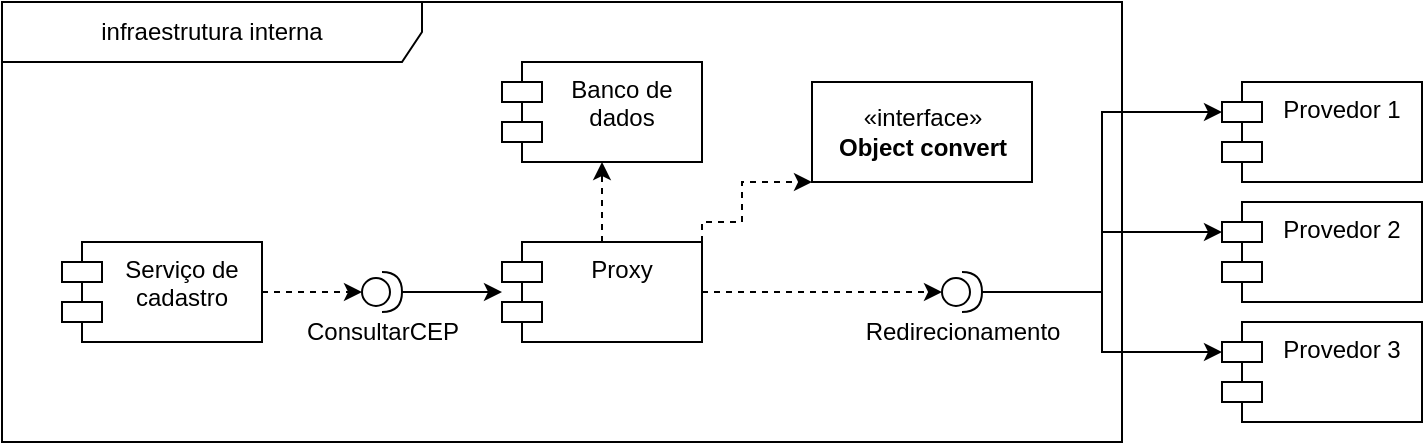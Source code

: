 <mxfile version="20.3.0" type="device"><diagram id="fxSfE1KXzIGB2BBrwlkR" name="Page-1"><mxGraphModel dx="981" dy="624" grid="0" gridSize="10" guides="1" tooltips="1" connect="1" arrows="1" fold="1" page="1" pageScale="1" pageWidth="850" pageHeight="1100" math="0" shadow="0"><root><mxCell id="0"/><mxCell id="1" parent="0"/><mxCell id="A2-wlrMh00pS_S9gX7-L-2" value="infraestrutura interna" style="shape=umlFrame;whiteSpace=wrap;html=1;width=210;height=30;" vertex="1" parent="1"><mxGeometry x="20" y="130" width="560" height="220" as="geometry"/></mxCell><mxCell id="A2-wlrMh00pS_S9gX7-L-10" style="edgeStyle=orthogonalEdgeStyle;rounded=0;orthogonalLoop=1;jettySize=auto;html=1;exitX=1;exitY=0.5;exitDx=0;exitDy=0;dashed=1;" edge="1" parent="1" source="A2-wlrMh00pS_S9gX7-L-1" target="A2-wlrMh00pS_S9gX7-L-9"><mxGeometry relative="1" as="geometry"/></mxCell><mxCell id="A2-wlrMh00pS_S9gX7-L-1" value="Serviço de &#10;cadastro" style="shape=module;align=left;spacingLeft=20;align=center;verticalAlign=top;" vertex="1" parent="1"><mxGeometry x="50" y="250" width="100" height="50" as="geometry"/></mxCell><mxCell id="A2-wlrMh00pS_S9gX7-L-12" style="edgeStyle=orthogonalEdgeStyle;rounded=0;orthogonalLoop=1;jettySize=auto;html=1;exitX=0.5;exitY=0;exitDx=0;exitDy=0;dashed=1;" edge="1" parent="1" source="A2-wlrMh00pS_S9gX7-L-3" target="A2-wlrMh00pS_S9gX7-L-6"><mxGeometry relative="1" as="geometry"/></mxCell><mxCell id="A2-wlrMh00pS_S9gX7-L-18" style="edgeStyle=orthogonalEdgeStyle;rounded=0;orthogonalLoop=1;jettySize=auto;html=1;exitX=1;exitY=0;exitDx=0;exitDy=0;entryX=0;entryY=1;entryDx=0;entryDy=0;dashed=1;" edge="1" parent="1" source="A2-wlrMh00pS_S9gX7-L-3" target="A2-wlrMh00pS_S9gX7-L-14"><mxGeometry relative="1" as="geometry"><Array as="points"><mxPoint x="370" y="240"/><mxPoint x="390" y="240"/><mxPoint x="390" y="220"/></Array></mxGeometry></mxCell><mxCell id="A2-wlrMh00pS_S9gX7-L-21" style="edgeStyle=orthogonalEdgeStyle;rounded=0;orthogonalLoop=1;jettySize=auto;html=1;entryX=0;entryY=0.5;entryDx=0;entryDy=0;entryPerimeter=0;dashed=1;" edge="1" parent="1" source="A2-wlrMh00pS_S9gX7-L-3" target="A2-wlrMh00pS_S9gX7-L-20"><mxGeometry relative="1" as="geometry"/></mxCell><mxCell id="A2-wlrMh00pS_S9gX7-L-3" value="Proxy" style="shape=module;align=left;spacingLeft=20;align=center;verticalAlign=top;" vertex="1" parent="1"><mxGeometry x="270" y="250" width="100" height="50" as="geometry"/></mxCell><mxCell id="A2-wlrMh00pS_S9gX7-L-6" value="Banco de &#10;dados" style="shape=module;align=left;spacingLeft=20;align=center;verticalAlign=top;" vertex="1" parent="1"><mxGeometry x="270" y="160" width="100" height="50" as="geometry"/></mxCell><mxCell id="A2-wlrMh00pS_S9gX7-L-11" style="edgeStyle=orthogonalEdgeStyle;rounded=0;orthogonalLoop=1;jettySize=auto;html=1;exitX=1;exitY=0.5;exitDx=0;exitDy=0;exitPerimeter=0;" edge="1" parent="1" source="A2-wlrMh00pS_S9gX7-L-9" target="A2-wlrMh00pS_S9gX7-L-3"><mxGeometry relative="1" as="geometry"/></mxCell><mxCell id="A2-wlrMh00pS_S9gX7-L-9" value="ConsultarCEP" style="shape=providedRequiredInterface;html=1;verticalLabelPosition=bottom;sketch=0;" vertex="1" parent="1"><mxGeometry x="200" y="265" width="20" height="20" as="geometry"/></mxCell><mxCell id="A2-wlrMh00pS_S9gX7-L-14" value="«interface»&lt;br&gt;&lt;b&gt;Object convert&lt;/b&gt;" style="html=1;" vertex="1" parent="1"><mxGeometry x="425" y="170" width="110" height="50" as="geometry"/></mxCell><mxCell id="A2-wlrMh00pS_S9gX7-L-19" value="Provedor 1" style="shape=module;align=left;spacingLeft=20;align=center;verticalAlign=top;" vertex="1" parent="1"><mxGeometry x="630" y="170" width="100" height="50" as="geometry"/></mxCell><mxCell id="A2-wlrMh00pS_S9gX7-L-22" style="edgeStyle=orthogonalEdgeStyle;rounded=0;orthogonalLoop=1;jettySize=auto;html=1;exitX=1;exitY=0.5;exitDx=0;exitDy=0;exitPerimeter=0;entryX=0;entryY=0;entryDx=0;entryDy=15;entryPerimeter=0;" edge="1" parent="1" source="A2-wlrMh00pS_S9gX7-L-20" target="A2-wlrMh00pS_S9gX7-L-19"><mxGeometry relative="1" as="geometry"/></mxCell><mxCell id="A2-wlrMh00pS_S9gX7-L-25" style="edgeStyle=orthogonalEdgeStyle;rounded=0;orthogonalLoop=1;jettySize=auto;html=1;entryX=0;entryY=0;entryDx=0;entryDy=15;entryPerimeter=0;" edge="1" parent="1" source="A2-wlrMh00pS_S9gX7-L-20" target="A2-wlrMh00pS_S9gX7-L-23"><mxGeometry relative="1" as="geometry"/></mxCell><mxCell id="A2-wlrMh00pS_S9gX7-L-26" style="edgeStyle=orthogonalEdgeStyle;rounded=0;orthogonalLoop=1;jettySize=auto;html=1;exitX=1;exitY=0.5;exitDx=0;exitDy=0;exitPerimeter=0;entryX=0;entryY=0;entryDx=0;entryDy=15;entryPerimeter=0;" edge="1" parent="1" source="A2-wlrMh00pS_S9gX7-L-20" target="A2-wlrMh00pS_S9gX7-L-24"><mxGeometry relative="1" as="geometry"/></mxCell><mxCell id="A2-wlrMh00pS_S9gX7-L-20" value="Redirecionamento" style="shape=providedRequiredInterface;html=1;verticalLabelPosition=bottom;sketch=0;" vertex="1" parent="1"><mxGeometry x="490" y="265" width="20" height="20" as="geometry"/></mxCell><mxCell id="A2-wlrMh00pS_S9gX7-L-23" value="Provedor 2" style="shape=module;align=left;spacingLeft=20;align=center;verticalAlign=top;" vertex="1" parent="1"><mxGeometry x="630" y="230" width="100" height="50" as="geometry"/></mxCell><mxCell id="A2-wlrMh00pS_S9gX7-L-24" value="Provedor 3" style="shape=module;align=left;spacingLeft=20;align=center;verticalAlign=top;" vertex="1" parent="1"><mxGeometry x="630" y="290" width="100" height="50" as="geometry"/></mxCell></root></mxGraphModel></diagram></mxfile>